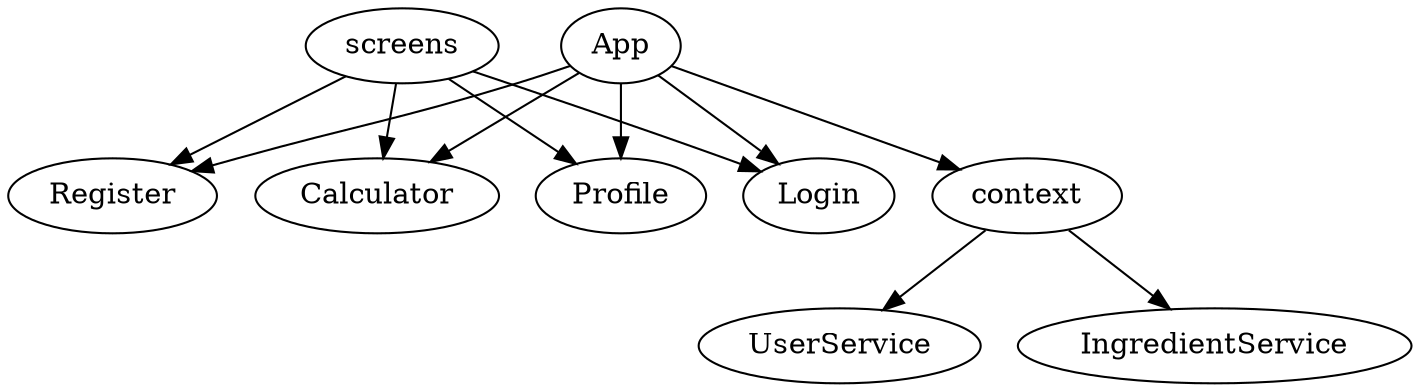 digraph {
    "screens" -> "Login"
    "screens" -> "Register"
    "screens" -> "Calculator"
    "screens" -> "Profile"

    "context" -> "UserService"
    "context" -> "IngredientService"

    "App" -> "Login"
    "App" -> "Register"
    "App" -> "Calculator"
    "App" -> "Profile"
    "App" -> "context"
}